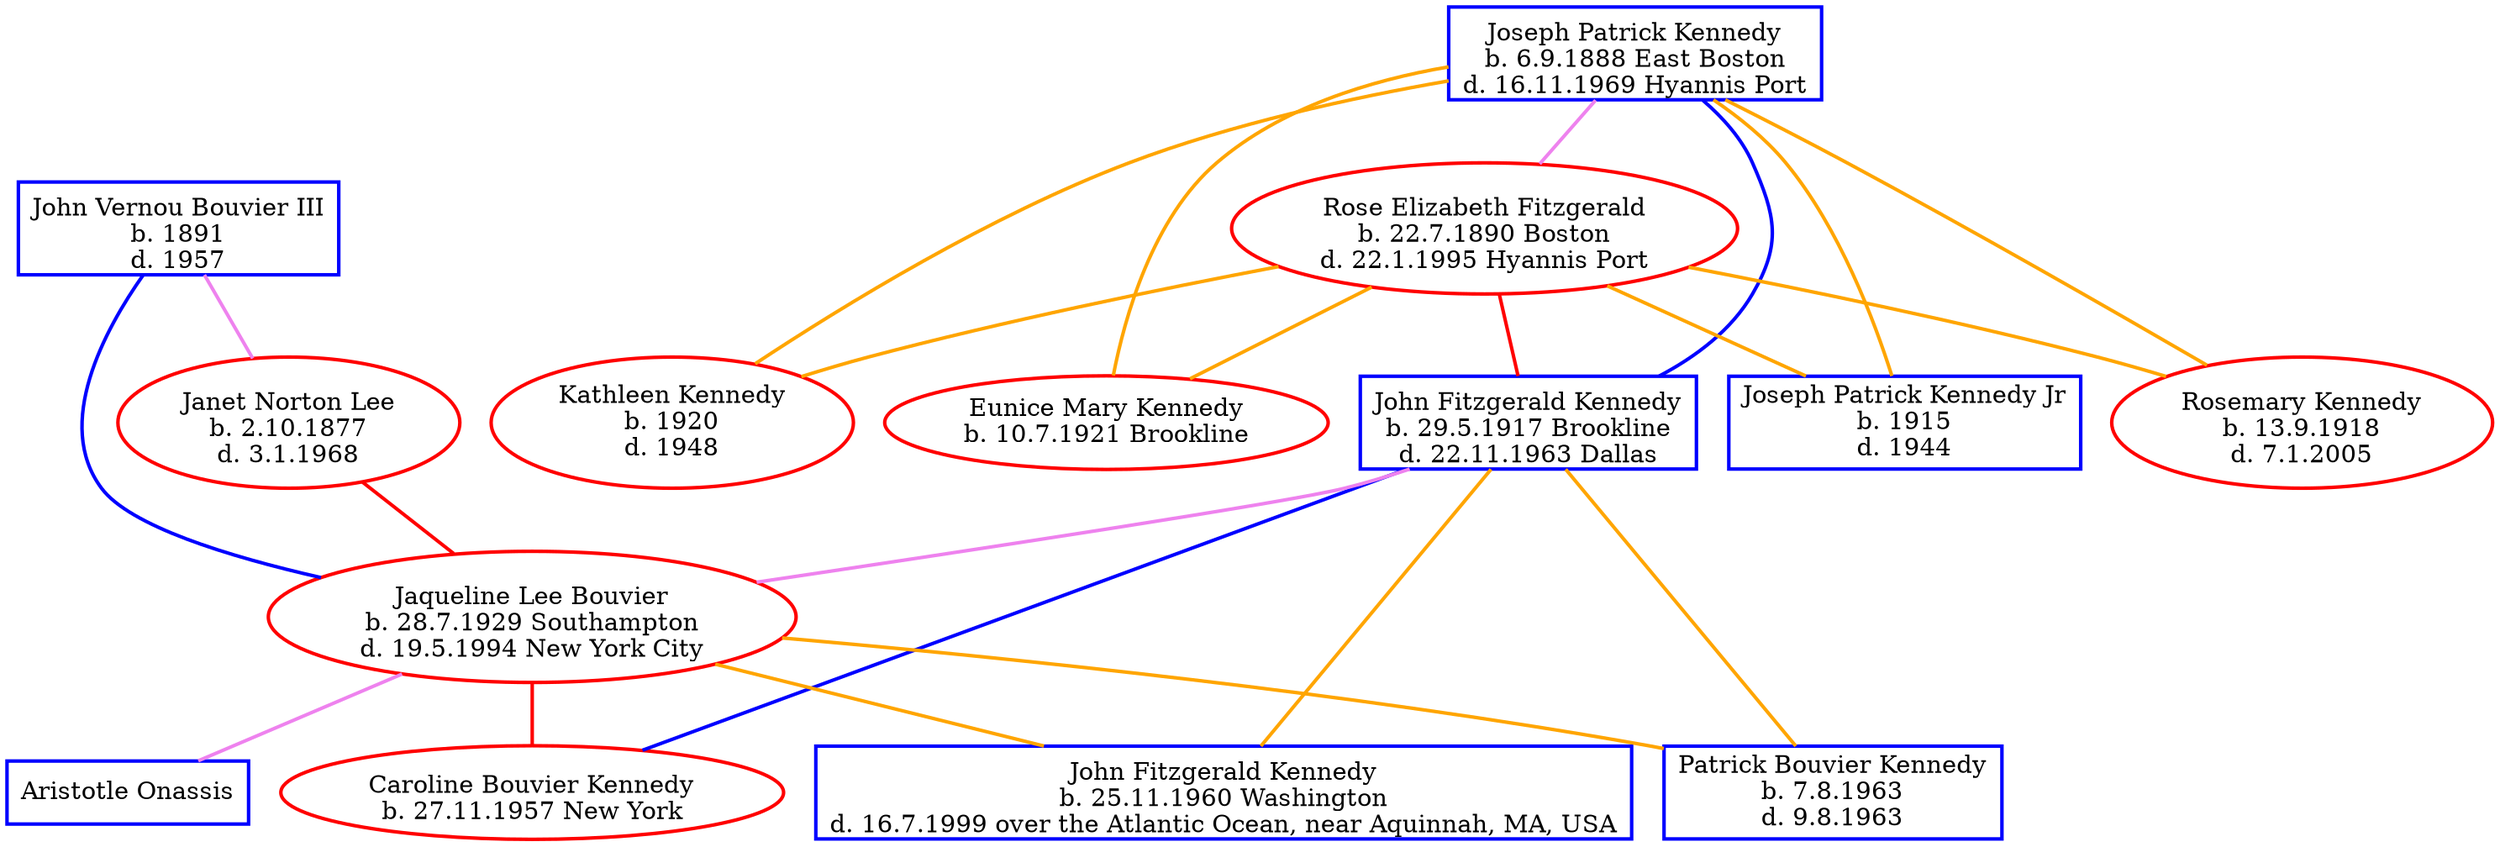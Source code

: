 /*
Note: All images in the file is found at

http://www.graphviz.org/Gallery/directed/images/

-----------

from Kaarle Kaila:


I have implemented Genealogic descendant and ancestor graphs using Graphviz in FinFamily. I have made som description on how to use it with FinFamily at FinFamily wiki-pages at

http://www.finfamily.fi/index.php/Handbook

I attach a descendant graph from Joseph Patrick Kennedy and an ancestor graph from Caroline Bouvier Kennedy as samples from FinFamily. The file georg.jpg is a descendant graph w/o pictures from an imaginary person Georg af Charlow (who has some common attributes with my father) from my testdatabase like the person Charles Charlow has some resemblance to myself.

If you wish to display the attached pictures or wish me to create another ones then feel free to do so. I wish to thank you for Graphviz that let's me create such nice graphs with FinFamily.

regards
Kaarle Kaila

I have this little kennedy database as a sample gedcom file on the download webpage to give international users a few wellknown persons to play with  if they wish to try out my software. I originally got it from Michael Kay who is among others Editor at http://www.w3.org/TR/xslt20/. I added the pictures and some data myself.

Attached are both the kennedyanc and kennedydesc files as you requested. I made them as zip-files so that tehy contain both source and destination files. As you email server does not accept zip-files I renamed them to anc.zip ->anc.files and desc.zip to desc.files. Hope these com through your filters.

Graphviz dot program is called from withing FinFamily with a command line such as:

dot -Tjpeg kennedyanc.txt -o kennedyanc.jpg

On page http://www.finfamily.fi/index.php/Graphviz is a description on the different colors together with instructions for finFamily users how to create Graphviz reports.

Kaarle Kaila


Colors and forms symbolize following

    * Blue box - man
    * Red ellipse - woman
    * Blue line - Father/Child relation
    * Red line - Mother/Child relation
    * Green line - Spouse relation
    * Orange line - Ancestors (other) children
    * Violet line - Ancestors (other) spouse 





*/

/* ancestor graph from Caroline Bouvier Kennedy */

graph G {
/* we need an appropriate path (more a problem for SVG) */
imagepath = "../gallery/..";

I5 [shape=ellipse,color=red,style=bold,label="Caroline Bouvier Kennedy\nb. 27.11.1957 New York",image="images/165px-Caroline_Kennedy.jpg",labelloc=b];
I1 [shape=box,color=blue,style=bold,label="John Fitzgerald Kennedy\nb. 29.5.1917 Brookline\nd. 22.11.1963 Dallas",image="images/kennedyface.jpg",labelloc=b];
I6 [shape=box,color=blue,style=bold,label="John Fitzgerald Kennedy\nb. 25.11.1960 Washington\nd. 16.7.1999 over the Atlantic Ocean, near Aquinnah, MA, USA",image="images/180px-JFKJr2.jpg",labelloc=b];
I7 [shape=box,color=blue,style=bold,label="Patrick Bouvier Kennedy\nb. 7.8.1963\nd. 9.8.1963"];
I2 [shape=ellipse,color=red,style=bold,label="Jaqueline Lee Bouvier\nb. 28.7.1929 Southampton\nd. 19.5.1994 New York City",image="images/jacqueline-kennedy-onassis.jpg",labelloc=b];
I8 [shape=box,color=blue,style=bold,label="Joseph Patrick Kennedy\nb. 6.9.1888 East Boston\nd. 16.11.1969 Hyannis Port",image="images/1025901671.jpg",labelloc=b];
I10 [shape=box,color=blue,style=bold,label="Joseph Patrick Kennedy Jr\nb. 1915\nd. 1944"];
I11 [shape=ellipse,color=red,style=bold,label="Rosemary Kennedy\nb. 13.9.1918\nd. 7.1.2005",image="images/rosemary.jpg",labelloc=b];
I12 [shape=ellipse,color=red,style=bold,label="Kathleen Kennedy\nb. 1920\nd. 1948"];
I13 [shape=ellipse,color=red,style=bold,label="Eunice Mary Kennedy\nb. 10.7.1921 Brookline"];
I9 [shape=ellipse,color=red,style=bold,label="Rose Elizabeth Fitzgerald\nb. 22.7.1890 Boston\nd. 22.1.1995 Hyannis Port",image="images/Rose_kennedy.JPG",labelloc=b];
I15 [shape=box,color=blue,style=bold,label="Aristotle Onassis"];
I3 [shape=box,color=blue,style=bold,label="John Vernou Bouvier III\nb. 1891\nd. 1957",image="images/BE037819.jpg",labelloc=b];
I4 [shape=ellipse,color=red,style=bold,label="Janet Norton Lee\nb. 2.10.1877\nd. 3.1.1968",image="images/n48862003257_1275276_1366.jpg",labelloc=b];
 I1 -- I5  [style=bold,color=blue]; 
 I1 -- I6  [style=bold,color=orange]; 
 I2 -- I6  [style=bold,color=orange]; 
 I1 -- I7  [style=bold,color=orange]; 
 I2 -- I7  [style=bold,color=orange]; 
 I1 -- I2  [style=bold,color=violet]; 
 I8 -- I1  [style=bold,color=blue]; 
 I8 -- I10  [style=bold,color=orange]; 
 I9 -- I10  [style=bold,color=orange]; 
 I8 -- I11  [style=bold,color=orange]; 
 I9 -- I11  [style=bold,color=orange]; 
 I8 -- I12  [style=bold,color=orange]; 
 I9 -- I12  [style=bold,color=orange]; 
 I8 -- I13  [style=bold,color=orange]; 
 I9 -- I13  [style=bold,color=orange]; 
 I8 -- I9  [style=bold,color=violet]; 
 I9 -- I1  [style=bold,color=red]; 
 I2 -- I5  [style=bold,color=red]; 
 I2 -- I15  [style=bold,color=violet]; 
 I3 -- I2  [style=bold,color=blue]; 
 I3 -- I4  [style=bold,color=violet]; 
 I4 -- I2  [style=bold,color=red]; 
}

